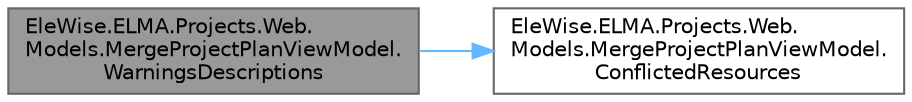 digraph "EleWise.ELMA.Projects.Web.Models.MergeProjectPlanViewModel.WarningsDescriptions"
{
 // LATEX_PDF_SIZE
  bgcolor="transparent";
  edge [fontname=Helvetica,fontsize=10,labelfontname=Helvetica,labelfontsize=10];
  node [fontname=Helvetica,fontsize=10,shape=box,height=0.2,width=0.4];
  rankdir="LR";
  Node1 [id="Node000001",label="EleWise.ELMA.Projects.Web.\lModels.MergeProjectPlanViewModel.\lWarningsDescriptions",height=0.2,width=0.4,color="gray40", fillcolor="grey60", style="filled", fontcolor="black",tooltip="Предупреждения"];
  Node1 -> Node2 [id="edge1_Node000001_Node000002",color="steelblue1",style="solid",tooltip=" "];
  Node2 [id="Node000002",label="EleWise.ELMA.Projects.Web.\lModels.MergeProjectPlanViewModel.\lConflictedResources",height=0.2,width=0.4,color="grey40", fillcolor="white", style="filled",URL="$class_ele_wise_1_1_e_l_m_a_1_1_projects_1_1_web_1_1_models_1_1_merge_project_plan_view_model.html#a68dec1d8ec323c6a8cfe55c1734395ca",tooltip="Ресурсы с конфликтами"];
}
